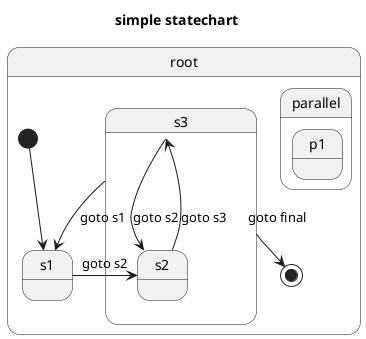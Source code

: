 @startuml
title simple statechart
state "root" as root {
  [*] --> s1
  s3 --> [*] : goto final
  state "s3" as s3 {
    s3 --> s1 : goto s1
    s3 --> s2 : goto s2
  }
  state "s2" as s2 {
    s2 --> s3 : goto s3
  }
  state "s1" as s1 {
    s1 --> s2 : goto s2
  }
  state "parallel" as parallel {
    state "p1" as p1 {
    }
  }
}
@enduml
